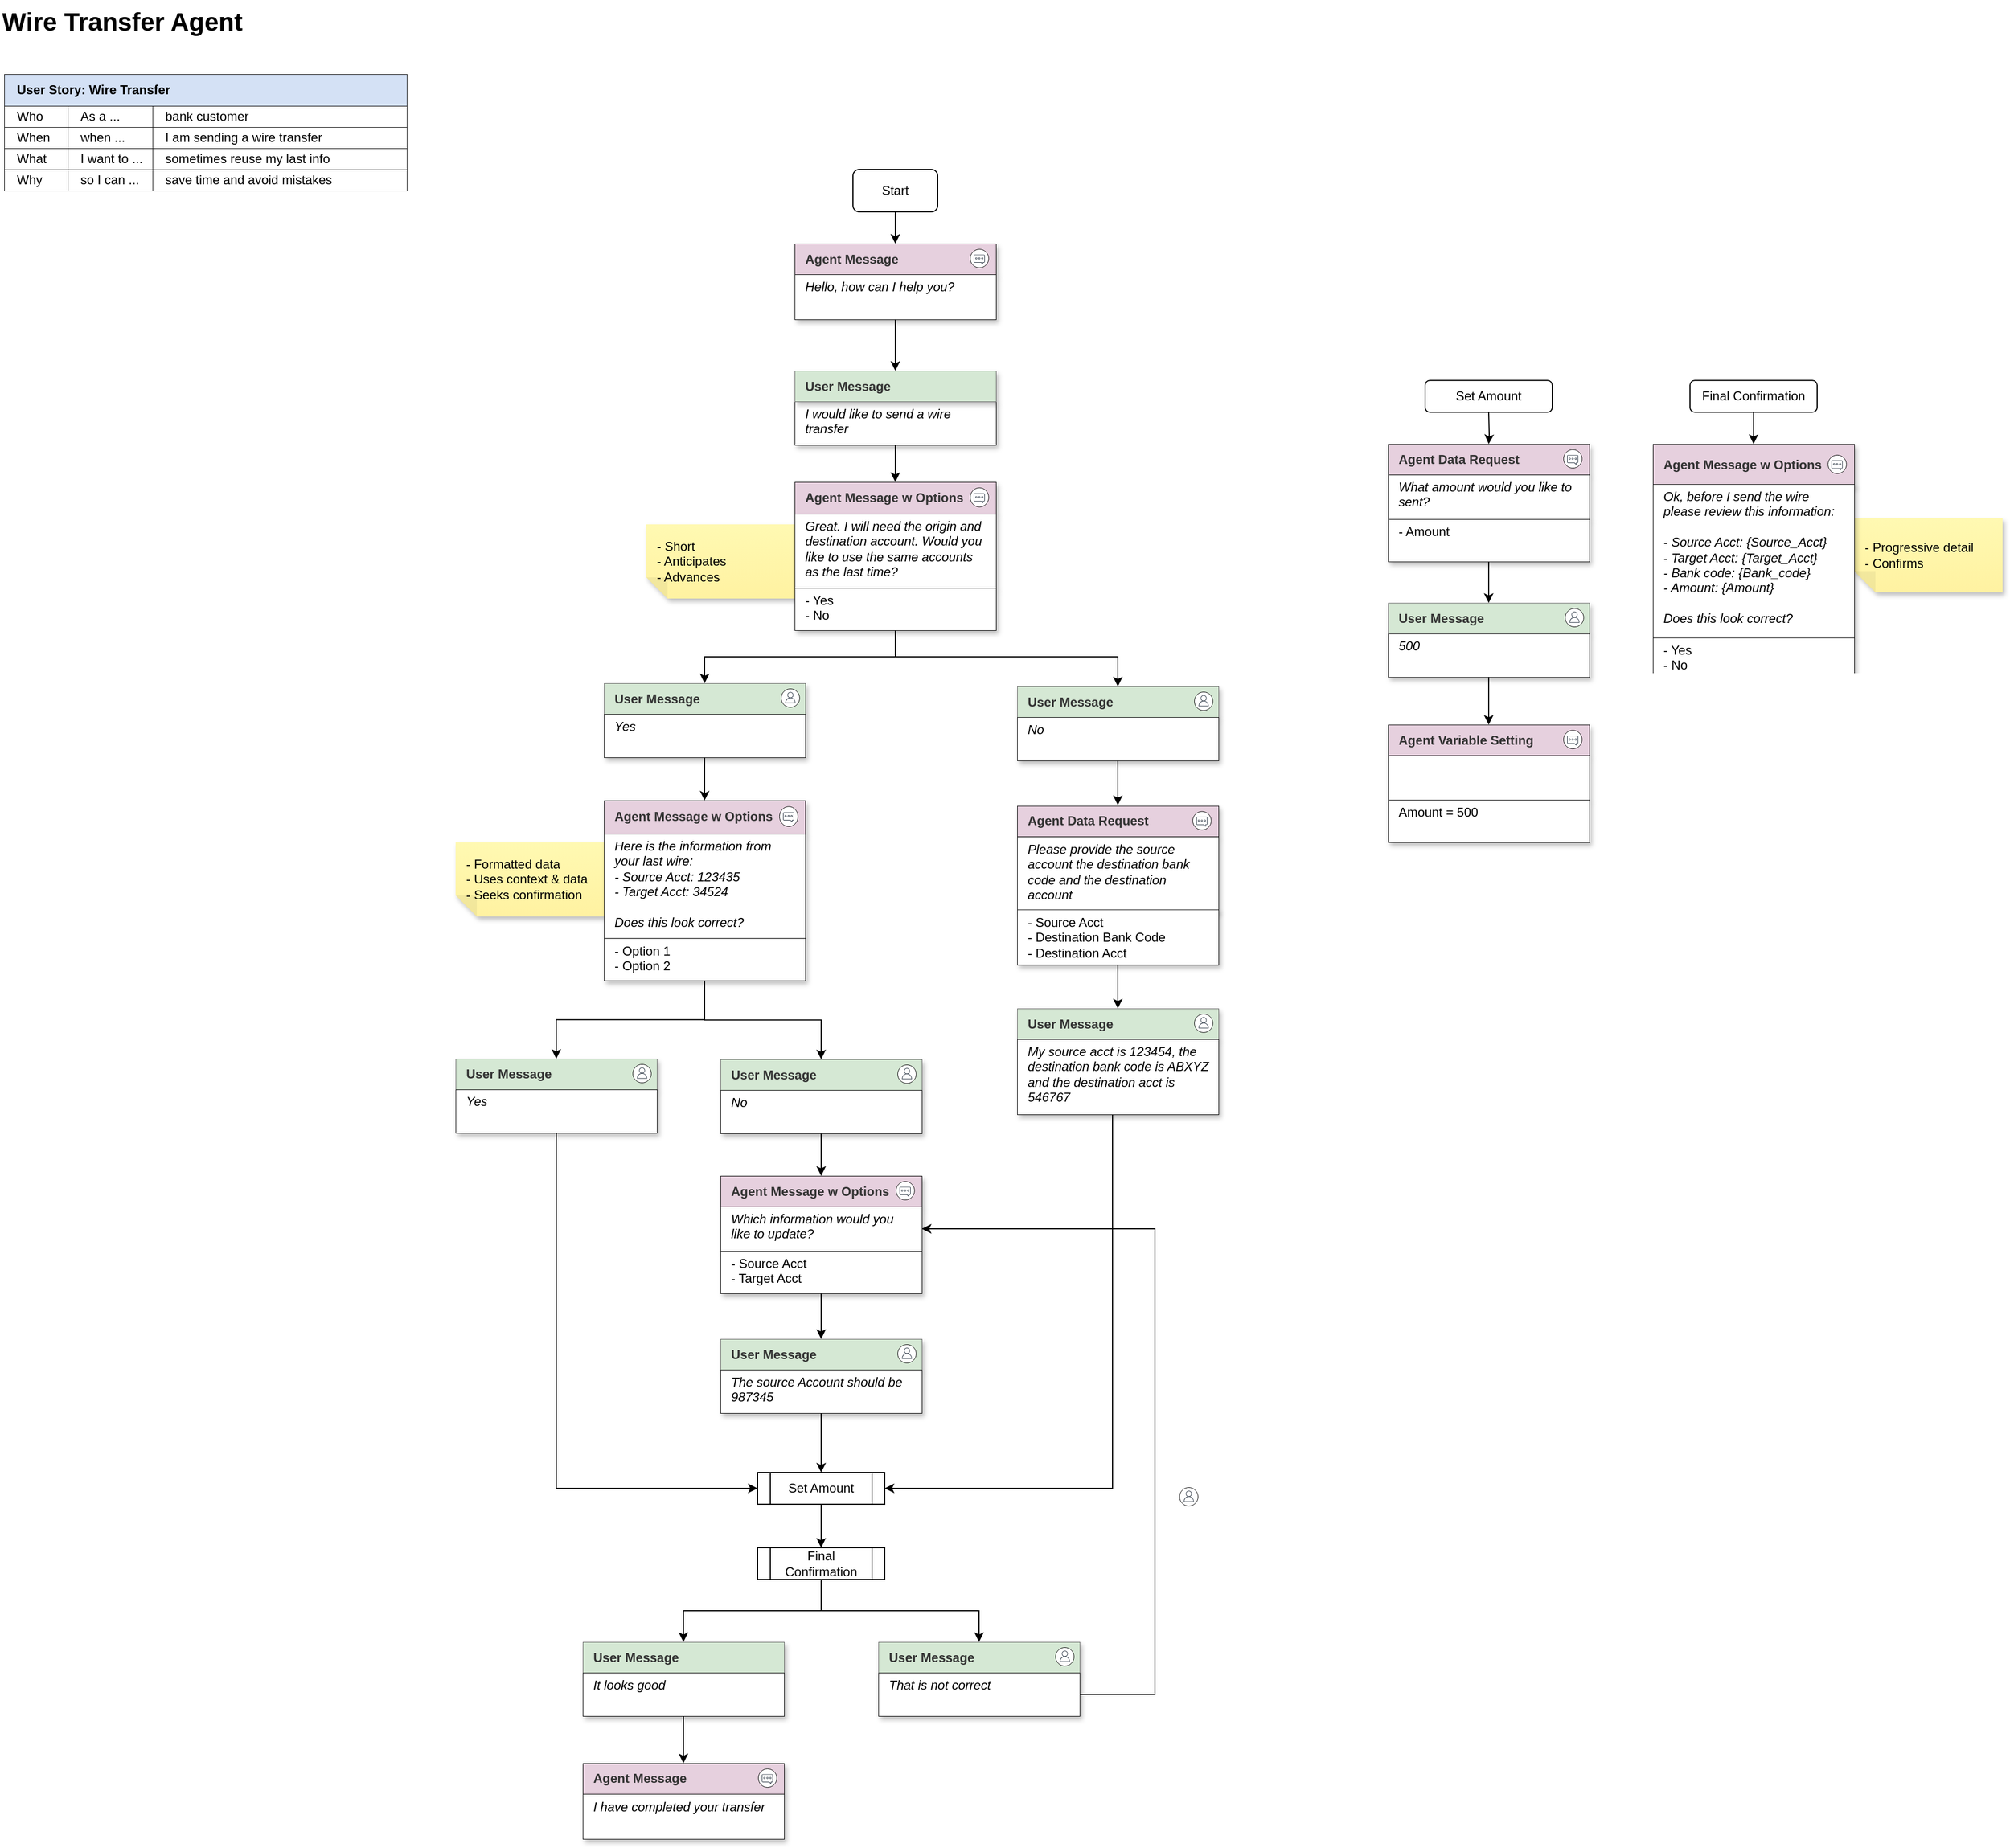 <mxfile version="28.1.0">
  <diagram name="Page-1" id="6l41t_Sms0xuLJgWE2Ru">
    <mxGraphModel dx="4300" dy="1522" grid="1" gridSize="10" guides="1" tooltips="1" connect="1" arrows="1" fold="1" page="1" pageScale="1" pageWidth="1100" pageHeight="850" math="0" shadow="0">
      <root>
        <mxCell id="0" />
        <mxCell id="1" parent="0" />
        <mxCell id="sCxbNNpp0al_44tGgBxE-385" value="&lt;h1 style=&quot;margin-top: 0px;&quot;&gt;Wire Transfer Agent&lt;/h1&gt;" style="text;html=1;whiteSpace=wrap;overflow=hidden;rounded=0;" parent="1" vertex="1">
          <mxGeometry x="-2080" y="120" width="280" height="50" as="geometry" />
        </mxCell>
        <mxCell id="sCxbNNpp0al_44tGgBxE-580" value="&lt;div align=&quot;left&quot;&gt;- Short&lt;/div&gt;&lt;div align=&quot;left&quot;&gt;- Anticipates&lt;/div&gt;&lt;div align=&quot;left&quot;&gt;- Advances&lt;/div&gt;" style="shape=note;whiteSpace=wrap;html=1;backgroundOutline=1;fontColor=#000000;darkOpacity=0.05;fillColor=#FFF9B2;strokeColor=none;fillStyle=solid;direction=west;gradientDirection=north;gradientColor=#FFF2A1;shadow=1;size=20;pointerEvents=1;align=left;spacingLeft=8;" parent="1" vertex="1">
          <mxGeometry x="-1470" y="615" width="140" height="70" as="geometry" />
        </mxCell>
        <mxCell id="sCxbNNpp0al_44tGgBxE-581" value="&lt;div&gt;- Formatted data&lt;/div&gt;&lt;div&gt;- Uses context &amp;amp; data&lt;/div&gt;&lt;div&gt;- Seeks confirmation&lt;/div&gt;" style="shape=note;whiteSpace=wrap;html=1;backgroundOutline=1;fontColor=#000000;darkOpacity=0.05;fillColor=#FFF9B2;strokeColor=none;fillStyle=solid;direction=west;gradientDirection=north;gradientColor=#FFF2A1;shadow=1;size=20;pointerEvents=1;align=left;spacingLeft=8;" parent="1" vertex="1">
          <mxGeometry x="-1650" y="915.11" width="140" height="70" as="geometry" />
        </mxCell>
        <mxCell id="sCxbNNpp0al_44tGgBxE-582" value="&lt;div&gt;- Progressive detail&amp;nbsp;&lt;/div&gt;&lt;div&gt;- Confirms&lt;/div&gt;" style="shape=note;whiteSpace=wrap;html=1;backgroundOutline=1;fontColor=#000000;darkOpacity=0.05;fillColor=#FFF9B2;strokeColor=none;fillStyle=solid;direction=west;gradientDirection=north;gradientColor=#FFF2A1;shadow=1;size=20;pointerEvents=1;align=left;spacingLeft=8;" parent="1" vertex="1">
          <mxGeometry x="-330" y="609.11" width="140" height="70" as="geometry" />
        </mxCell>
        <mxCell id="ery6P6p8-8YexIOCc8sh-113" style="edgeStyle=orthogonalEdgeStyle;rounded=0;orthogonalLoop=1;jettySize=auto;html=1;" edge="1" parent="1" source="ery6P6p8-8YexIOCc8sh-106" target="ery6P6p8-8YexIOCc8sh-109">
          <mxGeometry relative="1" as="geometry" />
        </mxCell>
        <mxCell id="ery6P6p8-8YexIOCc8sh-107" style="edgeStyle=orthogonalEdgeStyle;rounded=0;orthogonalLoop=1;jettySize=auto;html=1;entryX=0.5;entryY=0;entryDx=0;entryDy=0;" edge="1" parent="1" source="ery6P6p8-8YexIOCc8sh-98" target="ery6P6p8-8YexIOCc8sh-102">
          <mxGeometry relative="1" as="geometry" />
        </mxCell>
        <mxCell id="ery6P6p8-8YexIOCc8sh-120" style="edgeStyle=orthogonalEdgeStyle;rounded=0;orthogonalLoop=1;jettySize=auto;html=1;" edge="1" parent="1" source="ery6P6p8-8YexIOCc8sh-110" target="ery6P6p8-8YexIOCc8sh-115">
          <mxGeometry relative="1" as="geometry" />
        </mxCell>
        <mxCell id="ery6P6p8-8YexIOCc8sh-127" style="edgeStyle=orthogonalEdgeStyle;rounded=0;orthogonalLoop=1;jettySize=auto;html=1;entryX=0.5;entryY=0;entryDx=0;entryDy=0;" edge="1" parent="1" source="ery6P6p8-8YexIOCc8sh-119" target="ery6P6p8-8YexIOCc8sh-123">
          <mxGeometry relative="1" as="geometry" />
        </mxCell>
        <mxCell id="ery6P6p8-8YexIOCc8sh-98" value="&lt;font&gt;&lt;i&gt;I would like to send a wire transfer&lt;/i&gt;&lt;/font&gt;" style="rounded=0;html=1;strokeWidth=0.5;strokeColor=default;fillColor=default;align=left;spacing=0;spacingTop=0;shadow=1;whiteSpace=wrap;labelPosition=center;verticalLabelPosition=middle;verticalAlign=top;spacingLeft=10;spacingRight=10;fontFamily=Helvetica;" vertex="1" parent="1">
          <mxGeometry x="-1330" y="499" width="190" height="41" as="geometry" />
        </mxCell>
        <mxCell id="ery6P6p8-8YexIOCc8sh-99" value="" style="ellipse;whiteSpace=wrap;html=1;strokeColor=default;strokeWidth=0.5;" vertex="1" parent="1">
          <mxGeometry x="-1163" y="475" width="17.44" height="17.44" as="geometry" />
        </mxCell>
        <mxCell id="ery6P6p8-8YexIOCc8sh-100" value="" style="sketch=0;outlineConnect=0;fontColor=#232F3E;gradientColor=none;fillColor=#232F3D;strokeColor=none;dashed=0;verticalLabelPosition=bottom;verticalAlign=top;align=center;html=1;fontSize=12;fontStyle=0;aspect=fixed;pointerEvents=1;shape=mxgraph.aws4.user;" vertex="1" parent="1">
          <mxGeometry x="-1159.26" y="478.25" width="10.47" height="10.47" as="geometry" />
        </mxCell>
        <mxCell id="ery6P6p8-8YexIOCc8sh-101" value="" style="group;fontStyle=2" vertex="1" connectable="0" parent="1">
          <mxGeometry x="-1330" y="575" width="190" height="115" as="geometry" />
        </mxCell>
        <mxCell id="ery6P6p8-8YexIOCc8sh-102" value="&lt;div align=&quot;left&quot; style=&quot;margin-left: 0px;&quot;&gt;Agent Message w Options&lt;/div&gt;" style="rounded=0;whiteSpace=wrap;html=1;fillColor=#E6D0DE;fontColor=#333333;strokeColor=default;align=left;spacing=10;fontStyle=1;shadow=1;fillStyle=solid;strokeWidth=0.5;" vertex="1" parent="ery6P6p8-8YexIOCc8sh-101">
          <mxGeometry width="190" height="30.045" as="geometry" />
        </mxCell>
        <mxCell id="ery6P6p8-8YexIOCc8sh-103" value="Great. I will need the origin and destination account. Would you like to use the same accounts as the last time?&amp;nbsp;" style="rounded=0;html=1;strokeWidth=0.5;strokeColor=default;fillColor=default;align=left;spacing=0;spacingTop=0;shadow=1;whiteSpace=wrap;labelPosition=center;verticalLabelPosition=middle;verticalAlign=top;spacingLeft=10;spacingRight=10;fontStyle=2" vertex="1" parent="ery6P6p8-8YexIOCc8sh-101">
          <mxGeometry y="30.05" width="190" height="69.95" as="geometry" />
        </mxCell>
        <mxCell id="ery6P6p8-8YexIOCc8sh-104" value="" style="ellipse;whiteSpace=wrap;html=1;strokeColor=default;strokeWidth=0.5;" vertex="1" parent="ery6P6p8-8YexIOCc8sh-101">
          <mxGeometry x="165.44" y="5.242" width="17.44" height="18.068" as="geometry" />
        </mxCell>
        <mxCell id="ery6P6p8-8YexIOCc8sh-105" value="" style="sketch=0;outlineConnect=0;fontColor=#232F3E;gradientColor=none;fillColor=#232F3D;strokeColor=none;dashed=0;verticalLabelPosition=bottom;verticalAlign=top;align=center;html=1;fontSize=12;fontStyle=0;aspect=fixed;pointerEvents=1;shape=mxgraph.aws4.chat;container=0;" vertex="1" parent="ery6P6p8-8YexIOCc8sh-101">
          <mxGeometry x="169" y="10.702" width="10.55" height="9.2" as="geometry" />
        </mxCell>
        <mxCell id="ery6P6p8-8YexIOCc8sh-227" style="edgeStyle=orthogonalEdgeStyle;rounded=0;orthogonalLoop=1;jettySize=auto;html=1;" edge="1" parent="1" source="ery6P6p8-8YexIOCc8sh-106" target="ery6P6p8-8YexIOCc8sh-223">
          <mxGeometry relative="1" as="geometry">
            <Array as="points">
              <mxPoint x="-1235" y="740" />
              <mxPoint x="-1025" y="740" />
            </Array>
          </mxGeometry>
        </mxCell>
        <mxCell id="ery6P6p8-8YexIOCc8sh-106" value="- Yes&lt;br&gt;- No" style="rounded=0;html=1;strokeWidth=0.5;strokeColor=default;fillColor=default;align=left;spacing=0;spacingTop=0;shadow=1;whiteSpace=wrap;labelPosition=center;verticalLabelPosition=middle;verticalAlign=top;spacingLeft=10;spacingRight=10;" vertex="1" parent="1">
          <mxGeometry x="-1330" y="675" width="190" height="40" as="geometry" />
        </mxCell>
        <mxCell id="ery6P6p8-8YexIOCc8sh-108" value="" style="group;fontStyle=2" vertex="1" connectable="0" parent="1">
          <mxGeometry x="-1510" y="765" width="190" height="70" as="geometry" />
        </mxCell>
        <mxCell id="ery6P6p8-8YexIOCc8sh-109" value="&lt;div align=&quot;left&quot; style=&quot;margin-left: 0px;&quot;&gt;User Message&lt;/div&gt;" style="rounded=0;whiteSpace=wrap;html=1;fillColor=light-dark(#D5E8D4,#1A1A1A);fontColor=#333333;strokeColor=#666666;align=left;spacing=10;fontStyle=1;shadow=1;fillStyle=solid;gradientColor=none;strokeWidth=0.5;" vertex="1" parent="ery6P6p8-8YexIOCc8sh-108">
          <mxGeometry width="190" height="29" as="geometry" />
        </mxCell>
        <mxCell id="ery6P6p8-8YexIOCc8sh-110" value="Yes" style="rounded=0;html=1;strokeWidth=0.5;strokeColor=default;fillColor=default;align=left;spacing=0;spacingTop=0;shadow=1;whiteSpace=wrap;labelPosition=center;verticalLabelPosition=middle;verticalAlign=top;spacingLeft=10;spacingRight=10;fontStyle=2" vertex="1" parent="ery6P6p8-8YexIOCc8sh-108">
          <mxGeometry y="29" width="190" height="41" as="geometry" />
        </mxCell>
        <mxCell id="ery6P6p8-8YexIOCc8sh-111" value="" style="ellipse;whiteSpace=wrap;html=1;strokeColor=default;strokeWidth=0.5;" vertex="1" parent="ery6P6p8-8YexIOCc8sh-108">
          <mxGeometry x="167" y="5" width="17.44" height="17.44" as="geometry" />
        </mxCell>
        <mxCell id="ery6P6p8-8YexIOCc8sh-112" value="" style="sketch=0;outlineConnect=0;fontColor=#232F3E;gradientColor=none;fillColor=#232F3D;strokeColor=none;dashed=0;verticalLabelPosition=bottom;verticalAlign=top;align=center;html=1;fontSize=12;fontStyle=0;aspect=fixed;pointerEvents=1;shape=mxgraph.aws4.user;" vertex="1" parent="ery6P6p8-8YexIOCc8sh-108">
          <mxGeometry x="170.74" y="8.25" width="10.47" height="10.47" as="geometry" />
        </mxCell>
        <mxCell id="ery6P6p8-8YexIOCc8sh-122" value="" style="group;fontStyle=2" vertex="1" connectable="0" parent="1">
          <mxGeometry x="-1650" y="1119.47" width="190" height="70" as="geometry" />
        </mxCell>
        <mxCell id="ery6P6p8-8YexIOCc8sh-123" value="&lt;div align=&quot;left&quot; style=&quot;margin-left: 0px;&quot;&gt;User Message&lt;/div&gt;" style="rounded=0;whiteSpace=wrap;html=1;fillColor=light-dark(#D5E8D4,#1A1A1A);fontColor=#333333;strokeColor=#666666;align=left;spacing=10;fontStyle=1;shadow=1;fillStyle=solid;gradientColor=none;strokeWidth=0.5;" vertex="1" parent="ery6P6p8-8YexIOCc8sh-122">
          <mxGeometry width="190" height="29" as="geometry" />
        </mxCell>
        <mxCell id="ery6P6p8-8YexIOCc8sh-124" value="Yes" style="rounded=0;html=1;strokeWidth=0.5;strokeColor=default;fillColor=default;align=left;spacing=0;spacingTop=0;shadow=1;whiteSpace=wrap;labelPosition=center;verticalLabelPosition=middle;verticalAlign=top;spacingLeft=10;spacingRight=10;fontStyle=2" vertex="1" parent="ery6P6p8-8YexIOCc8sh-122">
          <mxGeometry y="29" width="190" height="41" as="geometry" />
        </mxCell>
        <mxCell id="ery6P6p8-8YexIOCc8sh-125" value="" style="ellipse;whiteSpace=wrap;html=1;strokeColor=default;strokeWidth=0.5;" vertex="1" parent="ery6P6p8-8YexIOCc8sh-122">
          <mxGeometry x="167" y="5" width="17.44" height="17.44" as="geometry" />
        </mxCell>
        <mxCell id="ery6P6p8-8YexIOCc8sh-126" value="" style="sketch=0;outlineConnect=0;fontColor=#232F3E;gradientColor=none;fillColor=#232F3D;strokeColor=none;dashed=0;verticalLabelPosition=bottom;verticalAlign=top;align=center;html=1;fontSize=12;fontStyle=0;aspect=fixed;pointerEvents=1;shape=mxgraph.aws4.user;" vertex="1" parent="ery6P6p8-8YexIOCc8sh-122">
          <mxGeometry x="170.74" y="8.25" width="10.47" height="10.47" as="geometry" />
        </mxCell>
        <mxCell id="ery6P6p8-8YexIOCc8sh-128" value="" style="group" vertex="1" connectable="0" parent="1">
          <mxGeometry x="-1510" y="875.67" width="190" height="170" as="geometry" />
        </mxCell>
        <mxCell id="ery6P6p8-8YexIOCc8sh-121" value="" style="group;fontFamily=Garamond;" vertex="1" connectable="0" parent="ery6P6p8-8YexIOCc8sh-128">
          <mxGeometry width="190" height="156.47" as="geometry" />
        </mxCell>
        <mxCell id="ery6P6p8-8YexIOCc8sh-114" value="" style="group;fontStyle=2;fontFamily=Georgia;" vertex="1" connectable="0" parent="ery6P6p8-8YexIOCc8sh-121">
          <mxGeometry width="190" height="130" as="geometry" />
        </mxCell>
        <mxCell id="ery6P6p8-8YexIOCc8sh-115" value="&lt;div align=&quot;left&quot; style=&quot;margin-left: 0px;&quot;&gt;Agent Message w Options&lt;/div&gt;" style="rounded=0;whiteSpace=wrap;html=1;fillColor=#E6D0DE;fontColor=#333333;strokeColor=default;align=left;spacing=10;fontStyle=1;shadow=1;fillStyle=solid;strokeWidth=0.5;" vertex="1" parent="ery6P6p8-8YexIOCc8sh-114">
          <mxGeometry width="190" height="31.417" as="geometry" />
        </mxCell>
        <mxCell id="ery6P6p8-8YexIOCc8sh-116" value="Here is the information from your last wire:&lt;br&gt;- Source Acct: 123435&lt;br&gt;&lt;div&gt;- Target Acct: 34524&lt;/div&gt;&lt;div&gt;&lt;br&gt;&lt;/div&gt;Does this look correct?" style="rounded=0;html=1;strokeWidth=0.5;strokeColor=default;fillColor=default;align=left;spacing=0;spacingTop=0;shadow=1;whiteSpace=wrap;labelPosition=center;verticalLabelPosition=middle;verticalAlign=top;spacingLeft=10;spacingRight=10;fontStyle=2;fontFamily=Helvetica;" vertex="1" parent="ery6P6p8-8YexIOCc8sh-114">
          <mxGeometry y="31.417" width="190" height="98.583" as="geometry" />
        </mxCell>
        <mxCell id="ery6P6p8-8YexIOCc8sh-117" value="" style="ellipse;whiteSpace=wrap;html=1;strokeColor=default;strokeWidth=0.5;" vertex="1" parent="ery6P6p8-8YexIOCc8sh-114">
          <mxGeometry x="165.44" y="5.482" width="17.44" height="18.893" as="geometry" />
        </mxCell>
        <mxCell id="ery6P6p8-8YexIOCc8sh-118" value="" style="sketch=0;outlineConnect=0;fontColor=#232F3E;gradientColor=none;fillColor=#232F3D;strokeColor=none;dashed=0;verticalLabelPosition=bottom;verticalAlign=top;align=center;html=1;fontSize=12;fontStyle=0;aspect=fixed;pointerEvents=1;shape=mxgraph.aws4.chat;container=0;" vertex="1" parent="ery6P6p8-8YexIOCc8sh-114">
          <mxGeometry x="169" y="11.191" width="10.55" height="9.2" as="geometry" />
        </mxCell>
        <mxCell id="ery6P6p8-8YexIOCc8sh-119" value="&lt;div&gt;- Option 1&lt;/div&gt;&lt;div&gt;- Option 2&lt;/div&gt;" style="rounded=0;html=1;strokeWidth=0.5;strokeColor=default;fillColor=default;align=left;spacing=0;spacingTop=0;shadow=1;whiteSpace=wrap;labelPosition=center;verticalLabelPosition=middle;verticalAlign=top;spacingLeft=10;spacingRight=10;" vertex="1" parent="ery6P6p8-8YexIOCc8sh-128">
          <mxGeometry y="130" width="190" height="40" as="geometry" />
        </mxCell>
        <mxCell id="ery6P6p8-8YexIOCc8sh-97" value="&lt;div align=&quot;left&quot; style=&quot;margin-left: 0px;&quot;&gt;User Message&lt;/div&gt;" style="rounded=0;whiteSpace=wrap;html=1;fillColor=light-dark(#D5E8D4,#1A1A1A);fontColor=#333333;strokeColor=#666666;align=left;spacing=10;fontStyle=1;shadow=1;fillStyle=solid;gradientColor=none;strokeWidth=0.5;" vertex="1" parent="1">
          <mxGeometry x="-1330" y="470" width="190" height="29" as="geometry" />
        </mxCell>
        <mxCell id="ery6P6p8-8YexIOCc8sh-209" style="edgeStyle=orthogonalEdgeStyle;rounded=0;orthogonalLoop=1;jettySize=auto;html=1;" edge="1" parent="1" source="ery6P6p8-8YexIOCc8sh-124" target="ery6P6p8-8YexIOCc8sh-371">
          <mxGeometry relative="1" as="geometry">
            <mxPoint x="-1555" y="1250" as="targetPoint" />
            <Array as="points">
              <mxPoint x="-1555" y="1525" />
            </Array>
          </mxGeometry>
        </mxCell>
        <mxCell id="ery6P6p8-8YexIOCc8sh-212" value="" style="group" vertex="1" connectable="0" parent="1">
          <mxGeometry x="-1530" y="1670" width="190" height="70" as="geometry" />
        </mxCell>
        <mxCell id="ery6P6p8-8YexIOCc8sh-213" value="&lt;div align=&quot;left&quot; style=&quot;margin-left: 0px;&quot;&gt;User Message&lt;/div&gt;" style="rounded=0;whiteSpace=wrap;html=1;fillColor=light-dark(#D5E8D4,#1A1A1A);fontColor=#333333;strokeColor=#666666;align=left;spacing=10;fontStyle=1;shadow=1;fillStyle=solid;gradientColor=none;strokeWidth=0.5;" vertex="1" parent="ery6P6p8-8YexIOCc8sh-212">
          <mxGeometry width="190" height="29" as="geometry" />
        </mxCell>
        <mxCell id="ery6P6p8-8YexIOCc8sh-214" value="It looks good" style="rounded=0;html=1;strokeWidth=0.5;strokeColor=default;fillColor=default;align=left;spacing=0;spacingTop=0;shadow=1;whiteSpace=wrap;labelPosition=center;verticalLabelPosition=middle;verticalAlign=top;spacingLeft=10;spacingRight=10;fontStyle=2" vertex="1" parent="ery6P6p8-8YexIOCc8sh-212">
          <mxGeometry y="29" width="190" height="41" as="geometry" />
        </mxCell>
        <mxCell id="ery6P6p8-8YexIOCc8sh-215" value="" style="ellipse;whiteSpace=wrap;html=1;strokeColor=default;strokeWidth=0.5;" vertex="1" parent="ery6P6p8-8YexIOCc8sh-212">
          <mxGeometry x="563" y="-146" width="17.44" height="17.44" as="geometry" />
        </mxCell>
        <mxCell id="ery6P6p8-8YexIOCc8sh-216" value="" style="sketch=0;outlineConnect=0;fontColor=#232F3E;gradientColor=none;fillColor=#232F3D;strokeColor=none;dashed=0;verticalLabelPosition=bottom;verticalAlign=top;align=center;html=1;fontSize=12;fontStyle=0;aspect=fixed;pointerEvents=1;shape=mxgraph.aws4.user;" vertex="1" parent="ery6P6p8-8YexIOCc8sh-212">
          <mxGeometry x="566.74" y="-142.75" width="10.47" height="10.47" as="geometry" />
        </mxCell>
        <mxCell id="ery6P6p8-8YexIOCc8sh-217" value="" style="group" vertex="1" connectable="0" parent="1">
          <mxGeometry x="-1530" y="1784.5" width="190" height="71.53" as="geometry" />
        </mxCell>
        <mxCell id="ery6P6p8-8YexIOCc8sh-218" value="&lt;div align=&quot;left&quot; style=&quot;margin-left: 0px;&quot;&gt;Agent Message&lt;/div&gt;" style="rounded=0;whiteSpace=wrap;html=1;fillColor=#E6D0DE;fontColor=#333333;strokeColor=default;align=left;spacing=10;fontStyle=1;shadow=1;fillStyle=solid;strokeWidth=0.5;" vertex="1" parent="ery6P6p8-8YexIOCc8sh-217">
          <mxGeometry width="190" height="29" as="geometry" />
        </mxCell>
        <mxCell id="ery6P6p8-8YexIOCc8sh-219" value="I have completed your transfer" style="rounded=0;html=1;strokeWidth=0.5;strokeColor=default;fillColor=default;align=left;spacing=0;spacingTop=0;shadow=1;whiteSpace=wrap;labelPosition=center;verticalLabelPosition=middle;verticalAlign=top;spacingLeft=10;spacingRight=10;fontStyle=2" vertex="1" parent="ery6P6p8-8YexIOCc8sh-217">
          <mxGeometry y="29" width="190" height="42.53" as="geometry" />
        </mxCell>
        <mxCell id="ery6P6p8-8YexIOCc8sh-220" value="" style="ellipse;whiteSpace=wrap;html=1;strokeColor=default;strokeWidth=0.5;" vertex="1" parent="ery6P6p8-8YexIOCc8sh-217">
          <mxGeometry x="165.44" y="5.06" width="17.44" height="17.44" as="geometry" />
        </mxCell>
        <mxCell id="ery6P6p8-8YexIOCc8sh-221" value="" style="sketch=0;outlineConnect=0;fontColor=#232F3E;gradientColor=none;fillColor=#232F3D;strokeColor=none;dashed=0;verticalLabelPosition=bottom;verticalAlign=top;align=center;html=1;fontSize=12;fontStyle=0;aspect=fixed;pointerEvents=1;shape=mxgraph.aws4.chat;container=0;" vertex="1" parent="ery6P6p8-8YexIOCc8sh-217">
          <mxGeometry x="169" y="10.33" width="10.55" height="9.2" as="geometry" />
        </mxCell>
        <mxCell id="ery6P6p8-8YexIOCc8sh-222" value="" style="group" vertex="1" connectable="0" parent="1">
          <mxGeometry x="-1120" y="768" width="190" height="70" as="geometry" />
        </mxCell>
        <mxCell id="ery6P6p8-8YexIOCc8sh-223" value="&lt;div align=&quot;left&quot; style=&quot;margin-left: 0px;&quot;&gt;User Message&lt;/div&gt;" style="rounded=0;whiteSpace=wrap;html=1;fillColor=light-dark(#D5E8D4,#1A1A1A);fontColor=#333333;strokeColor=#666666;align=left;spacing=10;fontStyle=1;shadow=1;fillStyle=solid;gradientColor=none;strokeWidth=0.5;" vertex="1" parent="ery6P6p8-8YexIOCc8sh-222">
          <mxGeometry width="190" height="29" as="geometry" />
        </mxCell>
        <mxCell id="ery6P6p8-8YexIOCc8sh-236" style="edgeStyle=orthogonalEdgeStyle;rounded=0;orthogonalLoop=1;jettySize=auto;html=1;" edge="1" parent="ery6P6p8-8YexIOCc8sh-222" source="ery6P6p8-8YexIOCc8sh-224">
          <mxGeometry relative="1" as="geometry">
            <mxPoint x="95" y="112" as="targetPoint" />
          </mxGeometry>
        </mxCell>
        <mxCell id="ery6P6p8-8YexIOCc8sh-224" value="No" style="rounded=0;html=1;strokeWidth=0.5;strokeColor=default;fillColor=default;align=left;spacing=0;spacingTop=0;shadow=1;whiteSpace=wrap;labelPosition=center;verticalLabelPosition=middle;verticalAlign=top;spacingLeft=10;spacingRight=10;fontStyle=2" vertex="1" parent="ery6P6p8-8YexIOCc8sh-222">
          <mxGeometry y="29" width="190" height="41" as="geometry" />
        </mxCell>
        <mxCell id="ery6P6p8-8YexIOCc8sh-225" value="" style="ellipse;whiteSpace=wrap;html=1;strokeColor=default;strokeWidth=0.5;" vertex="1" parent="ery6P6p8-8YexIOCc8sh-222">
          <mxGeometry x="167" y="5" width="17.44" height="17.44" as="geometry" />
        </mxCell>
        <mxCell id="ery6P6p8-8YexIOCc8sh-226" value="" style="sketch=0;outlineConnect=0;fontColor=#232F3E;gradientColor=none;fillColor=#232F3D;strokeColor=none;dashed=0;verticalLabelPosition=bottom;verticalAlign=top;align=center;html=1;fontSize=12;fontStyle=0;aspect=fixed;pointerEvents=1;shape=mxgraph.aws4.user;" vertex="1" parent="ery6P6p8-8YexIOCc8sh-222">
          <mxGeometry x="170.74" y="8.25" width="10.47" height="10.47" as="geometry" />
        </mxCell>
        <mxCell id="ery6P6p8-8YexIOCc8sh-234" value="" style="group" vertex="1" connectable="0" parent="1">
          <mxGeometry x="-1120" y="880.74" width="190" height="150" as="geometry" />
        </mxCell>
        <mxCell id="ery6P6p8-8YexIOCc8sh-228" value="" style="group" vertex="1" connectable="0" parent="ery6P6p8-8YexIOCc8sh-234">
          <mxGeometry width="190" height="111" as="geometry" />
        </mxCell>
        <mxCell id="ery6P6p8-8YexIOCc8sh-229" value="&lt;div align=&quot;left&quot; style=&quot;margin-left: 0px;&quot;&gt;Agent Data Request&lt;/div&gt;" style="rounded=0;whiteSpace=wrap;html=1;fillColor=#E6D0DE;fontColor=#333333;strokeColor=default;align=left;spacing=10;fontStyle=1;shadow=1;fillStyle=solid;strokeWidth=0.5;" vertex="1" parent="ery6P6p8-8YexIOCc8sh-228">
          <mxGeometry width="190" height="29" as="geometry" />
        </mxCell>
        <mxCell id="ery6P6p8-8YexIOCc8sh-230" value="Please provide the source account the destination bank code and the destination account" style="rounded=0;html=1;strokeWidth=0.5;strokeColor=default;fillColor=default;align=left;spacing=0;spacingTop=0;shadow=1;whiteSpace=wrap;labelPosition=center;verticalLabelPosition=middle;verticalAlign=top;spacingLeft=10;spacingRight=10;fontStyle=2" vertex="1" parent="ery6P6p8-8YexIOCc8sh-228">
          <mxGeometry y="29" width="190" height="71" as="geometry" />
        </mxCell>
        <mxCell id="ery6P6p8-8YexIOCc8sh-231" value="" style="ellipse;whiteSpace=wrap;html=1;strokeColor=default;strokeWidth=0.5;" vertex="1" parent="ery6P6p8-8YexIOCc8sh-228">
          <mxGeometry x="165.44" y="5.06" width="17.44" height="17.44" as="geometry" />
        </mxCell>
        <mxCell id="ery6P6p8-8YexIOCc8sh-232" value="" style="sketch=0;outlineConnect=0;fontColor=#232F3E;gradientColor=none;fillColor=#232F3D;strokeColor=none;dashed=0;verticalLabelPosition=bottom;verticalAlign=top;align=center;html=1;fontSize=12;fontStyle=0;aspect=fixed;pointerEvents=1;shape=mxgraph.aws4.chat;container=0;" vertex="1" parent="ery6P6p8-8YexIOCc8sh-228">
          <mxGeometry x="169" y="10.33" width="10.55" height="9.2" as="geometry" />
        </mxCell>
        <mxCell id="ery6P6p8-8YexIOCc8sh-233" value="- Source Acct&lt;br&gt;- Destination Bank Code&lt;br&gt;- Destination Acct" style="rounded=0;html=1;strokeWidth=0.5;strokeColor=default;fillColor=default;align=left;spacing=0;spacingTop=0;shadow=1;whiteSpace=wrap;labelPosition=center;verticalLabelPosition=middle;verticalAlign=top;spacingLeft=10;spacingRight=10;" vertex="1" parent="ery6P6p8-8YexIOCc8sh-234">
          <mxGeometry y="97.89" width="190" height="52.11" as="geometry" />
        </mxCell>
        <mxCell id="ery6P6p8-8YexIOCc8sh-237" value="" style="group" vertex="1" connectable="0" parent="1">
          <mxGeometry x="-1120" y="1072" width="190" height="100" as="geometry" />
        </mxCell>
        <mxCell id="ery6P6p8-8YexIOCc8sh-238" value="&lt;div align=&quot;left&quot; style=&quot;margin-left: 0px;&quot;&gt;User Message&lt;/div&gt;" style="rounded=0;whiteSpace=wrap;html=1;fillColor=light-dark(#D5E8D4,#1A1A1A);fontColor=#333333;strokeColor=#666666;align=left;spacing=10;fontStyle=1;shadow=1;fillStyle=solid;gradientColor=none;strokeWidth=0.5;" vertex="1" parent="ery6P6p8-8YexIOCc8sh-237">
          <mxGeometry width="190" height="29" as="geometry" />
        </mxCell>
        <mxCell id="ery6P6p8-8YexIOCc8sh-239" value="My source acct is 123454, the&amp;nbsp;&lt;br&gt;destination bank code is ABXYZ&lt;br&gt;and the destination acct is 546767" style="rounded=0;html=1;strokeWidth=0.5;strokeColor=default;fillColor=default;align=left;spacing=0;spacingTop=0;shadow=1;whiteSpace=wrap;labelPosition=center;verticalLabelPosition=middle;verticalAlign=top;spacingLeft=10;spacingRight=10;fontStyle=2" vertex="1" parent="ery6P6p8-8YexIOCc8sh-237">
          <mxGeometry y="29" width="190" height="71" as="geometry" />
        </mxCell>
        <mxCell id="ery6P6p8-8YexIOCc8sh-240" value="" style="ellipse;whiteSpace=wrap;html=1;strokeColor=default;strokeWidth=0.5;" vertex="1" parent="ery6P6p8-8YexIOCc8sh-237">
          <mxGeometry x="167" y="5" width="17.44" height="17.44" as="geometry" />
        </mxCell>
        <mxCell id="ery6P6p8-8YexIOCc8sh-241" value="" style="sketch=0;outlineConnect=0;fontColor=#232F3E;gradientColor=none;fillColor=#232F3D;strokeColor=none;dashed=0;verticalLabelPosition=bottom;verticalAlign=top;align=center;html=1;fontSize=12;fontStyle=0;aspect=fixed;pointerEvents=1;shape=mxgraph.aws4.user;" vertex="1" parent="ery6P6p8-8YexIOCc8sh-237">
          <mxGeometry x="170.74" y="8.25" width="10.47" height="10.47" as="geometry" />
        </mxCell>
        <mxCell id="ery6P6p8-8YexIOCc8sh-242" style="edgeStyle=orthogonalEdgeStyle;rounded=0;orthogonalLoop=1;jettySize=auto;html=1;" edge="1" parent="1" source="ery6P6p8-8YexIOCc8sh-233" target="ery6P6p8-8YexIOCc8sh-238">
          <mxGeometry relative="1" as="geometry" />
        </mxCell>
        <mxCell id="ery6P6p8-8YexIOCc8sh-243" value="" style="group" vertex="1" connectable="0" parent="1">
          <mxGeometry x="-2076" y="190" width="380" height="110" as="geometry" />
        </mxCell>
        <mxCell id="sCxbNNpp0al_44tGgBxE-613" value="&lt;div align=&quot;left&quot;&gt;User Story: Wire Transfer&lt;/div&gt;" style="rounded=0;whiteSpace=wrap;html=1;strokeWidth=0.5;align=left;spacingLeft=10;fillStyle=solid;gradientColor=none;fillColor=light-dark(#D4E1F5,#EDEDED);fontStyle=1" parent="ery6P6p8-8YexIOCc8sh-243" vertex="1">
          <mxGeometry width="380" height="30" as="geometry" />
        </mxCell>
        <mxCell id="sCxbNNpp0al_44tGgBxE-583" value="" style="shape=table;startSize=0;container=1;collapsible=0;childLayout=tableLayout;strokeWidth=0.5;" parent="ery6P6p8-8YexIOCc8sh-243" vertex="1">
          <mxGeometry y="30" width="380" height="80" as="geometry" />
        </mxCell>
        <mxCell id="sCxbNNpp0al_44tGgBxE-584" value="" style="shape=tableRow;horizontal=0;startSize=0;swimlaneHead=0;swimlaneBody=0;strokeColor=inherit;top=0;left=0;bottom=0;right=0;collapsible=0;dropTarget=0;fillColor=none;points=[[0,0.5],[1,0.5]];portConstraint=eastwest;strokeWidth=0.5;" parent="sCxbNNpp0al_44tGgBxE-583" vertex="1">
          <mxGeometry width="380" height="20" as="geometry" />
        </mxCell>
        <mxCell id="sCxbNNpp0al_44tGgBxE-585" value="Who" style="shape=partialRectangle;html=1;whiteSpace=wrap;connectable=0;strokeColor=inherit;overflow=hidden;fillColor=none;top=0;left=0;bottom=0;right=0;pointerEvents=1;align=left;spacingLeft=10;strokeWidth=0.5;" parent="sCxbNNpp0al_44tGgBxE-584" vertex="1">
          <mxGeometry width="60" height="20" as="geometry">
            <mxRectangle width="60" height="20" as="alternateBounds" />
          </mxGeometry>
        </mxCell>
        <mxCell id="sCxbNNpp0al_44tGgBxE-586" value="As a ..." style="shape=partialRectangle;html=1;whiteSpace=wrap;connectable=0;strokeColor=inherit;overflow=hidden;fillColor=none;top=0;left=0;bottom=0;right=0;pointerEvents=1;align=left;spacingLeft=10;strokeWidth=0.5;" parent="sCxbNNpp0al_44tGgBxE-584" vertex="1">
          <mxGeometry x="60" width="80" height="20" as="geometry">
            <mxRectangle width="80" height="20" as="alternateBounds" />
          </mxGeometry>
        </mxCell>
        <mxCell id="sCxbNNpp0al_44tGgBxE-587" value="bank customer" style="shape=partialRectangle;html=1;whiteSpace=wrap;connectable=0;strokeColor=inherit;overflow=hidden;fillColor=none;top=0;left=0;bottom=0;right=0;pointerEvents=1;align=left;spacingLeft=10;strokeWidth=0.5;" parent="sCxbNNpp0al_44tGgBxE-584" vertex="1">
          <mxGeometry x="140" width="240" height="20" as="geometry">
            <mxRectangle width="240" height="20" as="alternateBounds" />
          </mxGeometry>
        </mxCell>
        <mxCell id="sCxbNNpp0al_44tGgBxE-588" value="" style="shape=tableRow;horizontal=0;startSize=0;swimlaneHead=0;swimlaneBody=0;strokeColor=inherit;top=0;left=0;bottom=0;right=0;collapsible=0;dropTarget=0;fillColor=none;points=[[0,0.5],[1,0.5]];portConstraint=eastwest;strokeWidth=0.5;" parent="sCxbNNpp0al_44tGgBxE-583" vertex="1">
          <mxGeometry y="20" width="380" height="20" as="geometry" />
        </mxCell>
        <mxCell id="sCxbNNpp0al_44tGgBxE-589" value="When" style="shape=partialRectangle;html=1;whiteSpace=wrap;connectable=0;strokeColor=inherit;overflow=hidden;fillColor=none;top=0;left=0;bottom=0;right=0;pointerEvents=1;align=left;spacingLeft=10;strokeWidth=0.5;" parent="sCxbNNpp0al_44tGgBxE-588" vertex="1">
          <mxGeometry width="60" height="20" as="geometry">
            <mxRectangle width="60" height="20" as="alternateBounds" />
          </mxGeometry>
        </mxCell>
        <mxCell id="sCxbNNpp0al_44tGgBxE-590" value="when ..." style="shape=partialRectangle;html=1;whiteSpace=wrap;connectable=0;strokeColor=inherit;overflow=hidden;fillColor=none;top=0;left=0;bottom=0;right=0;pointerEvents=1;align=left;spacingLeft=10;strokeWidth=0.5;" parent="sCxbNNpp0al_44tGgBxE-588" vertex="1">
          <mxGeometry x="60" width="80" height="20" as="geometry">
            <mxRectangle width="80" height="20" as="alternateBounds" />
          </mxGeometry>
        </mxCell>
        <mxCell id="sCxbNNpp0al_44tGgBxE-591" value="I am sending a wire transfer" style="shape=partialRectangle;html=1;whiteSpace=wrap;connectable=0;strokeColor=inherit;overflow=hidden;fillColor=none;top=0;left=0;bottom=0;right=0;pointerEvents=1;align=left;spacingLeft=10;strokeWidth=0.5;" parent="sCxbNNpp0al_44tGgBxE-588" vertex="1">
          <mxGeometry x="140" width="240" height="20" as="geometry">
            <mxRectangle width="240" height="20" as="alternateBounds" />
          </mxGeometry>
        </mxCell>
        <mxCell id="sCxbNNpp0al_44tGgBxE-592" value="" style="shape=tableRow;horizontal=0;startSize=0;swimlaneHead=0;swimlaneBody=0;strokeColor=inherit;top=0;left=0;bottom=0;right=0;collapsible=0;dropTarget=0;fillColor=none;points=[[0,0.5],[1,0.5]];portConstraint=eastwest;strokeWidth=0.5;" parent="sCxbNNpp0al_44tGgBxE-583" vertex="1">
          <mxGeometry y="40" width="380" height="20" as="geometry" />
        </mxCell>
        <mxCell id="sCxbNNpp0al_44tGgBxE-593" value="What" style="shape=partialRectangle;html=1;whiteSpace=wrap;connectable=0;strokeColor=inherit;overflow=hidden;fillColor=none;top=0;left=0;bottom=0;right=0;pointerEvents=1;align=left;spacingLeft=10;strokeWidth=0.5;" parent="sCxbNNpp0al_44tGgBxE-592" vertex="1">
          <mxGeometry width="60" height="20" as="geometry">
            <mxRectangle width="60" height="20" as="alternateBounds" />
          </mxGeometry>
        </mxCell>
        <mxCell id="sCxbNNpp0al_44tGgBxE-594" value="I want to ..." style="shape=partialRectangle;html=1;whiteSpace=wrap;connectable=0;strokeColor=inherit;overflow=hidden;fillColor=none;top=0;left=0;bottom=0;right=0;pointerEvents=1;align=left;spacingLeft=10;strokeWidth=0.5;" parent="sCxbNNpp0al_44tGgBxE-592" vertex="1">
          <mxGeometry x="60" width="80" height="20" as="geometry">
            <mxRectangle width="80" height="20" as="alternateBounds" />
          </mxGeometry>
        </mxCell>
        <mxCell id="sCxbNNpp0al_44tGgBxE-595" value="sometimes reuse my last info" style="shape=partialRectangle;html=1;whiteSpace=wrap;connectable=0;strokeColor=inherit;overflow=hidden;fillColor=none;top=0;left=0;bottom=0;right=0;pointerEvents=1;align=left;spacingLeft=10;strokeWidth=0.5;" parent="sCxbNNpp0al_44tGgBxE-592" vertex="1">
          <mxGeometry x="140" width="240" height="20" as="geometry">
            <mxRectangle width="240" height="20" as="alternateBounds" />
          </mxGeometry>
        </mxCell>
        <mxCell id="sCxbNNpp0al_44tGgBxE-596" value="" style="shape=tableRow;horizontal=0;startSize=0;swimlaneHead=0;swimlaneBody=0;strokeColor=inherit;top=0;left=0;bottom=0;right=0;collapsible=0;dropTarget=0;fillColor=none;points=[[0,0.5],[1,0.5]];portConstraint=eastwest;strokeWidth=0.5;" parent="sCxbNNpp0al_44tGgBxE-583" vertex="1">
          <mxGeometry y="60" width="380" height="20" as="geometry" />
        </mxCell>
        <mxCell id="sCxbNNpp0al_44tGgBxE-597" value="Why" style="shape=partialRectangle;html=1;whiteSpace=wrap;connectable=0;strokeColor=inherit;overflow=hidden;fillColor=none;top=0;left=0;bottom=0;right=0;pointerEvents=1;align=left;spacingLeft=10;strokeWidth=0.5;" parent="sCxbNNpp0al_44tGgBxE-596" vertex="1">
          <mxGeometry width="60" height="20" as="geometry">
            <mxRectangle width="60" height="20" as="alternateBounds" />
          </mxGeometry>
        </mxCell>
        <mxCell id="sCxbNNpp0al_44tGgBxE-598" value="so I can ..." style="shape=partialRectangle;html=1;whiteSpace=wrap;connectable=0;strokeColor=inherit;overflow=hidden;fillColor=none;top=0;left=0;bottom=0;right=0;pointerEvents=1;align=left;spacingLeft=10;strokeWidth=0.5;" parent="sCxbNNpp0al_44tGgBxE-596" vertex="1">
          <mxGeometry x="60" width="80" height="20" as="geometry">
            <mxRectangle width="80" height="20" as="alternateBounds" />
          </mxGeometry>
        </mxCell>
        <mxCell id="sCxbNNpp0al_44tGgBxE-599" value="save time and avoid mistakes" style="shape=partialRectangle;html=1;whiteSpace=wrap;connectable=0;strokeColor=inherit;overflow=hidden;fillColor=none;top=0;left=0;bottom=0;right=0;pointerEvents=1;align=left;spacingLeft=10;strokeWidth=0.5;" parent="sCxbNNpp0al_44tGgBxE-596" vertex="1">
          <mxGeometry x="140" width="240" height="20" as="geometry">
            <mxRectangle width="240" height="20" as="alternateBounds" />
          </mxGeometry>
        </mxCell>
        <mxCell id="ery6P6p8-8YexIOCc8sh-272" value="" style="group;fontStyle=2" vertex="1" connectable="0" parent="1">
          <mxGeometry x="-1400" y="1120" width="190" height="70" as="geometry" />
        </mxCell>
        <mxCell id="ery6P6p8-8YexIOCc8sh-273" value="&lt;div align=&quot;left&quot; style=&quot;margin-left: 0px;&quot;&gt;User Message&lt;/div&gt;" style="rounded=0;whiteSpace=wrap;html=1;fillColor=light-dark(#D5E8D4,#1A1A1A);fontColor=#333333;strokeColor=#666666;align=left;spacing=10;fontStyle=1;shadow=1;fillStyle=solid;gradientColor=none;strokeWidth=0.5;" vertex="1" parent="ery6P6p8-8YexIOCc8sh-272">
          <mxGeometry width="190" height="29" as="geometry" />
        </mxCell>
        <mxCell id="ery6P6p8-8YexIOCc8sh-290" style="edgeStyle=orthogonalEdgeStyle;rounded=0;orthogonalLoop=1;jettySize=auto;html=1;" edge="1" parent="ery6P6p8-8YexIOCc8sh-272" source="ery6P6p8-8YexIOCc8sh-274">
          <mxGeometry relative="1" as="geometry">
            <mxPoint x="95" y="110" as="targetPoint" />
          </mxGeometry>
        </mxCell>
        <mxCell id="ery6P6p8-8YexIOCc8sh-274" value="No" style="rounded=0;html=1;strokeWidth=0.5;strokeColor=default;fillColor=default;align=left;spacing=0;spacingTop=0;shadow=1;whiteSpace=wrap;labelPosition=center;verticalLabelPosition=middle;verticalAlign=top;spacingLeft=10;spacingRight=10;fontStyle=2" vertex="1" parent="ery6P6p8-8YexIOCc8sh-272">
          <mxGeometry y="29" width="190" height="41" as="geometry" />
        </mxCell>
        <mxCell id="ery6P6p8-8YexIOCc8sh-275" value="" style="ellipse;whiteSpace=wrap;html=1;strokeColor=default;strokeWidth=0.5;" vertex="1" parent="ery6P6p8-8YexIOCc8sh-272">
          <mxGeometry x="167" y="5" width="17.44" height="17.44" as="geometry" />
        </mxCell>
        <mxCell id="ery6P6p8-8YexIOCc8sh-276" value="" style="sketch=0;outlineConnect=0;fontColor=#232F3E;gradientColor=none;fillColor=#232F3D;strokeColor=none;dashed=0;verticalLabelPosition=bottom;verticalAlign=top;align=center;html=1;fontSize=12;fontStyle=0;aspect=fixed;pointerEvents=1;shape=mxgraph.aws4.user;" vertex="1" parent="ery6P6p8-8YexIOCc8sh-272">
          <mxGeometry x="170.74" y="8.25" width="10.47" height="10.47" as="geometry" />
        </mxCell>
        <mxCell id="ery6P6p8-8YexIOCc8sh-277" style="edgeStyle=orthogonalEdgeStyle;rounded=0;orthogonalLoop=1;jettySize=auto;html=1;entryX=0.5;entryY=0;entryDx=0;entryDy=0;" edge="1" parent="1" source="ery6P6p8-8YexIOCc8sh-119" target="ery6P6p8-8YexIOCc8sh-273">
          <mxGeometry relative="1" as="geometry" />
        </mxCell>
        <mxCell id="ery6P6p8-8YexIOCc8sh-284" value="" style="group" vertex="1" connectable="0" parent="1">
          <mxGeometry x="-1400" y="1230" width="190" height="111" as="geometry" />
        </mxCell>
        <mxCell id="ery6P6p8-8YexIOCc8sh-285" value="&lt;div align=&quot;left&quot; style=&quot;margin-left: 0px;&quot;&gt;Agent Message w Options&lt;/div&gt;" style="rounded=0;whiteSpace=wrap;html=1;fillColor=#E6D0DE;fontColor=#333333;strokeColor=default;align=left;spacing=10;fontStyle=1;shadow=1;fillStyle=solid;strokeWidth=0.5;" vertex="1" parent="ery6P6p8-8YexIOCc8sh-284">
          <mxGeometry width="190" height="29" as="geometry" />
        </mxCell>
        <mxCell id="ery6P6p8-8YexIOCc8sh-286" value="Which information would you like to update?" style="rounded=0;html=1;strokeWidth=0.5;strokeColor=default;fillColor=default;align=left;spacing=0;spacingTop=0;shadow=1;whiteSpace=wrap;labelPosition=center;verticalLabelPosition=middle;verticalAlign=top;spacingLeft=10;spacingRight=10;fontStyle=2" vertex="1" parent="ery6P6p8-8YexIOCc8sh-284">
          <mxGeometry y="29" width="190" height="42" as="geometry" />
        </mxCell>
        <mxCell id="ery6P6p8-8YexIOCc8sh-287" value="" style="ellipse;whiteSpace=wrap;html=1;strokeColor=default;strokeWidth=0.5;" vertex="1" parent="ery6P6p8-8YexIOCc8sh-284">
          <mxGeometry x="165.44" y="5.06" width="17.44" height="17.44" as="geometry" />
        </mxCell>
        <mxCell id="ery6P6p8-8YexIOCc8sh-288" value="" style="sketch=0;outlineConnect=0;fontColor=#232F3E;gradientColor=none;fillColor=#232F3D;strokeColor=none;dashed=0;verticalLabelPosition=bottom;verticalAlign=top;align=center;html=1;fontSize=12;fontStyle=0;aspect=fixed;pointerEvents=1;shape=mxgraph.aws4.chat;container=0;" vertex="1" parent="ery6P6p8-8YexIOCc8sh-284">
          <mxGeometry x="169" y="10.33" width="10.55" height="9.2" as="geometry" />
        </mxCell>
        <mxCell id="ery6P6p8-8YexIOCc8sh-289" value="&lt;div&gt;- Source Acct&lt;/div&gt;&lt;div&gt;- Target Acct&lt;/div&gt;" style="rounded=0;html=1;strokeWidth=0.5;strokeColor=default;fillColor=default;align=left;spacing=0;spacingTop=0;shadow=1;whiteSpace=wrap;labelPosition=center;verticalLabelPosition=middle;verticalAlign=top;spacingLeft=10;spacingRight=10;" vertex="1" parent="ery6P6p8-8YexIOCc8sh-284">
          <mxGeometry y="71" width="190" height="40" as="geometry" />
        </mxCell>
        <mxCell id="ery6P6p8-8YexIOCc8sh-291" value="" style="group" vertex="1" connectable="0" parent="1">
          <mxGeometry x="-1400" y="1384" width="190" height="70" as="geometry" />
        </mxCell>
        <mxCell id="ery6P6p8-8YexIOCc8sh-292" value="&lt;div align=&quot;left&quot; style=&quot;margin-left: 0px;&quot;&gt;User Message&lt;/div&gt;" style="rounded=0;whiteSpace=wrap;html=1;fillColor=light-dark(#D5E8D4,#1A1A1A);fontColor=#333333;strokeColor=#666666;align=left;spacing=10;fontStyle=1;shadow=1;fillStyle=solid;gradientColor=none;strokeWidth=0.5;" vertex="1" parent="ery6P6p8-8YexIOCc8sh-291">
          <mxGeometry width="190" height="29" as="geometry" />
        </mxCell>
        <mxCell id="ery6P6p8-8YexIOCc8sh-293" value="The source Account should be 987345" style="rounded=0;html=1;strokeWidth=0.5;strokeColor=default;fillColor=default;align=left;spacing=0;spacingTop=0;shadow=1;whiteSpace=wrap;labelPosition=center;verticalLabelPosition=middle;verticalAlign=top;spacingLeft=10;spacingRight=10;fontStyle=2" vertex="1" parent="ery6P6p8-8YexIOCc8sh-291">
          <mxGeometry y="29" width="190" height="41" as="geometry" />
        </mxCell>
        <mxCell id="ery6P6p8-8YexIOCc8sh-294" value="" style="ellipse;whiteSpace=wrap;html=1;strokeColor=default;strokeWidth=0.5;" vertex="1" parent="ery6P6p8-8YexIOCc8sh-291">
          <mxGeometry x="167" y="5" width="17.44" height="17.44" as="geometry" />
        </mxCell>
        <mxCell id="ery6P6p8-8YexIOCc8sh-295" value="" style="sketch=0;outlineConnect=0;fontColor=#232F3E;gradientColor=none;fillColor=#232F3D;strokeColor=none;dashed=0;verticalLabelPosition=bottom;verticalAlign=top;align=center;html=1;fontSize=12;fontStyle=0;aspect=fixed;pointerEvents=1;shape=mxgraph.aws4.user;" vertex="1" parent="ery6P6p8-8YexIOCc8sh-291">
          <mxGeometry x="170.74" y="8.25" width="10.47" height="10.47" as="geometry" />
        </mxCell>
        <mxCell id="ery6P6p8-8YexIOCc8sh-315" style="edgeStyle=orthogonalEdgeStyle;rounded=0;orthogonalLoop=1;jettySize=auto;html=1;" edge="1" parent="1" target="ery6P6p8-8YexIOCc8sh-310">
          <mxGeometry relative="1" as="geometry">
            <mxPoint x="-675" y="509.11" as="sourcePoint" />
          </mxGeometry>
        </mxCell>
        <mxCell id="ery6P6p8-8YexIOCc8sh-309" value="" style="group" vertex="1" connectable="0" parent="1">
          <mxGeometry x="-770" y="539.11" width="190" height="111" as="geometry" />
        </mxCell>
        <mxCell id="ery6P6p8-8YexIOCc8sh-310" value="&lt;div align=&quot;left&quot; style=&quot;margin-left: 0px;&quot;&gt;Agent Data Request&lt;/div&gt;" style="rounded=0;whiteSpace=wrap;html=1;fillColor=#E6D0DE;fontColor=#333333;strokeColor=default;align=left;spacing=10;fontStyle=1;shadow=1;fillStyle=solid;strokeWidth=0.5;" vertex="1" parent="ery6P6p8-8YexIOCc8sh-309">
          <mxGeometry width="190" height="29" as="geometry" />
        </mxCell>
        <mxCell id="ery6P6p8-8YexIOCc8sh-311" value="What amount would you like to sent?" style="rounded=0;html=1;strokeWidth=0.5;strokeColor=default;fillColor=default;align=left;spacing=0;spacingTop=0;shadow=1;whiteSpace=wrap;labelPosition=center;verticalLabelPosition=middle;verticalAlign=top;spacingLeft=10;spacingRight=10;fontStyle=2" vertex="1" parent="ery6P6p8-8YexIOCc8sh-309">
          <mxGeometry y="29" width="190" height="42" as="geometry" />
        </mxCell>
        <mxCell id="ery6P6p8-8YexIOCc8sh-312" value="" style="ellipse;whiteSpace=wrap;html=1;strokeColor=default;strokeWidth=0.5;" vertex="1" parent="ery6P6p8-8YexIOCc8sh-309">
          <mxGeometry x="165.44" y="5.06" width="17.44" height="17.44" as="geometry" />
        </mxCell>
        <mxCell id="ery6P6p8-8YexIOCc8sh-313" value="" style="sketch=0;outlineConnect=0;fontColor=#232F3E;gradientColor=none;fillColor=#232F3D;strokeColor=none;dashed=0;verticalLabelPosition=bottom;verticalAlign=top;align=center;html=1;fontSize=12;fontStyle=0;aspect=fixed;pointerEvents=1;shape=mxgraph.aws4.chat;container=0;" vertex="1" parent="ery6P6p8-8YexIOCc8sh-309">
          <mxGeometry x="169" y="10.33" width="10.55" height="9.2" as="geometry" />
        </mxCell>
        <mxCell id="ery6P6p8-8YexIOCc8sh-322" style="edgeStyle=orthogonalEdgeStyle;rounded=0;orthogonalLoop=1;jettySize=auto;html=1;" edge="1" parent="ery6P6p8-8YexIOCc8sh-309" source="ery6P6p8-8YexIOCc8sh-314">
          <mxGeometry relative="1" as="geometry">
            <mxPoint x="95" y="150" as="targetPoint" />
          </mxGeometry>
        </mxCell>
        <mxCell id="ery6P6p8-8YexIOCc8sh-314" value="- Amount" style="rounded=0;html=1;strokeWidth=0.5;strokeColor=default;fillColor=default;align=left;spacing=0;spacingTop=0;shadow=1;whiteSpace=wrap;labelPosition=center;verticalLabelPosition=middle;verticalAlign=top;spacingLeft=10;spacingRight=10;" vertex="1" parent="ery6P6p8-8YexIOCc8sh-309">
          <mxGeometry y="71" width="190" height="40" as="geometry" />
        </mxCell>
        <mxCell id="ery6P6p8-8YexIOCc8sh-317" value="" style="group" vertex="1" connectable="0" parent="1">
          <mxGeometry x="-770" y="689.11" width="190" height="70" as="geometry" />
        </mxCell>
        <mxCell id="ery6P6p8-8YexIOCc8sh-318" value="&lt;div align=&quot;left&quot; style=&quot;margin-left: 0px;&quot;&gt;User Message&lt;/div&gt;" style="rounded=0;whiteSpace=wrap;html=1;fillColor=light-dark(#D5E8D4,#1A1A1A);fontColor=#333333;strokeColor=#666666;align=left;spacing=10;fontStyle=1;shadow=1;fillStyle=solid;gradientColor=none;strokeWidth=0.5;" vertex="1" parent="ery6P6p8-8YexIOCc8sh-317">
          <mxGeometry width="190" height="29" as="geometry" />
        </mxCell>
        <mxCell id="ery6P6p8-8YexIOCc8sh-319" value="500" style="rounded=0;html=1;strokeWidth=0.5;strokeColor=default;fillColor=default;align=left;spacing=0;spacingTop=0;shadow=1;whiteSpace=wrap;labelPosition=center;verticalLabelPosition=middle;verticalAlign=top;spacingLeft=10;spacingRight=10;fontStyle=2" vertex="1" parent="ery6P6p8-8YexIOCc8sh-317">
          <mxGeometry y="29" width="190" height="41" as="geometry" />
        </mxCell>
        <mxCell id="ery6P6p8-8YexIOCc8sh-320" value="" style="ellipse;whiteSpace=wrap;html=1;strokeColor=default;strokeWidth=0.5;" vertex="1" parent="ery6P6p8-8YexIOCc8sh-317">
          <mxGeometry x="167" y="5" width="17.44" height="17.44" as="geometry" />
        </mxCell>
        <mxCell id="ery6P6p8-8YexIOCc8sh-321" value="" style="sketch=0;outlineConnect=0;fontColor=#232F3E;gradientColor=none;fillColor=#232F3D;strokeColor=none;dashed=0;verticalLabelPosition=bottom;verticalAlign=top;align=center;html=1;fontSize=12;fontStyle=0;aspect=fixed;pointerEvents=1;shape=mxgraph.aws4.user;" vertex="1" parent="ery6P6p8-8YexIOCc8sh-317">
          <mxGeometry x="170.74" y="8.25" width="10.47" height="10.47" as="geometry" />
        </mxCell>
        <mxCell id="ery6P6p8-8YexIOCc8sh-328" value="" style="group" vertex="1" connectable="0" parent="1">
          <mxGeometry x="-770" y="804.11" width="190" height="111" as="geometry" />
        </mxCell>
        <mxCell id="ery6P6p8-8YexIOCc8sh-329" value="&lt;div align=&quot;left&quot; style=&quot;margin-left: 0px;&quot;&gt;Agent Variable Setting&lt;/div&gt;" style="rounded=0;whiteSpace=wrap;html=1;fillColor=#E6D0DE;fontColor=#333333;strokeColor=default;align=left;spacing=10;fontStyle=1;shadow=1;fillStyle=solid;strokeWidth=0.5;" vertex="1" parent="ery6P6p8-8YexIOCc8sh-328">
          <mxGeometry width="190" height="29" as="geometry" />
        </mxCell>
        <mxCell id="ery6P6p8-8YexIOCc8sh-330" value="" style="rounded=0;html=1;strokeWidth=0.5;strokeColor=default;fillColor=default;align=left;spacing=0;spacingTop=0;shadow=1;whiteSpace=wrap;labelPosition=center;verticalLabelPosition=middle;verticalAlign=top;spacingLeft=10;spacingRight=10;fontStyle=2" vertex="1" parent="ery6P6p8-8YexIOCc8sh-328">
          <mxGeometry y="29" width="190" height="42" as="geometry" />
        </mxCell>
        <mxCell id="ery6P6p8-8YexIOCc8sh-331" value="" style="ellipse;whiteSpace=wrap;html=1;strokeColor=default;strokeWidth=0.5;" vertex="1" parent="ery6P6p8-8YexIOCc8sh-328">
          <mxGeometry x="165.44" y="5.06" width="17.44" height="17.44" as="geometry" />
        </mxCell>
        <mxCell id="ery6P6p8-8YexIOCc8sh-332" value="" style="sketch=0;outlineConnect=0;fontColor=#232F3E;gradientColor=none;fillColor=#232F3D;strokeColor=none;dashed=0;verticalLabelPosition=bottom;verticalAlign=top;align=center;html=1;fontSize=12;fontStyle=0;aspect=fixed;pointerEvents=1;shape=mxgraph.aws4.chat;container=0;" vertex="1" parent="ery6P6p8-8YexIOCc8sh-328">
          <mxGeometry x="169" y="10.33" width="10.55" height="9.2" as="geometry" />
        </mxCell>
        <mxCell id="ery6P6p8-8YexIOCc8sh-333" value="Amount = 500" style="rounded=0;html=1;strokeWidth=0.5;strokeColor=default;fillColor=default;align=left;spacing=0;spacingTop=0;shadow=1;whiteSpace=wrap;labelPosition=center;verticalLabelPosition=middle;verticalAlign=top;spacingLeft=10;spacingRight=10;" vertex="1" parent="ery6P6p8-8YexIOCc8sh-328">
          <mxGeometry y="71" width="190" height="40" as="geometry" />
        </mxCell>
        <mxCell id="ery6P6p8-8YexIOCc8sh-340" style="edgeStyle=orthogonalEdgeStyle;rounded=0;orthogonalLoop=1;jettySize=auto;html=1;entryX=0.5;entryY=0;entryDx=0;entryDy=0;" edge="1" parent="1" source="ery6P6p8-8YexIOCc8sh-319" target="ery6P6p8-8YexIOCc8sh-329">
          <mxGeometry relative="1" as="geometry" />
        </mxCell>
        <mxCell id="ery6P6p8-8YexIOCc8sh-342" value="Set Amount" style="rounded=1;whiteSpace=wrap;html=1;" vertex="1" parent="1">
          <mxGeometry x="-735" y="479.11" width="120" height="30" as="geometry" />
        </mxCell>
        <mxCell id="ery6P6p8-8YexIOCc8sh-344" value="" style="group" vertex="1" connectable="0" parent="1">
          <mxGeometry x="-520" y="539.11" width="190" height="222.89" as="geometry" />
        </mxCell>
        <mxCell id="ery6P6p8-8YexIOCc8sh-345" value="" style="group" vertex="1" connectable="0" parent="ery6P6p8-8YexIOCc8sh-344">
          <mxGeometry width="190" height="183" as="geometry" />
        </mxCell>
        <mxCell id="ery6P6p8-8YexIOCc8sh-346" value="&lt;div align=&quot;left&quot; style=&quot;margin-left: 0px;&quot;&gt;Agent Message w Options&lt;/div&gt;" style="rounded=0;whiteSpace=wrap;html=1;fillColor=#E6D0DE;fontColor=#333333;strokeColor=default;align=left;spacing=10;fontStyle=1;shadow=1;fillStyle=solid;strokeWidth=0.5;" vertex="1" parent="ery6P6p8-8YexIOCc8sh-345">
          <mxGeometry width="190" height="40" as="geometry" />
        </mxCell>
        <mxCell id="ery6P6p8-8YexIOCc8sh-347" value="Ok, before I send the wire please review this information:&lt;br&gt;&lt;br&gt;- Source Acct: {Source_Acct}&lt;br&gt;- Target Acct: {Target_Acct}&lt;br&gt;- Bank code: {Bank_code}&lt;br&gt;- Amount: {Amount}&lt;br&gt;&lt;br&gt;Does this look correct?" style="rounded=0;html=1;strokeWidth=0.5;strokeColor=default;fillColor=default;align=left;spacing=0;spacingTop=0;shadow=1;whiteSpace=wrap;labelPosition=center;verticalLabelPosition=middle;verticalAlign=top;spacingLeft=10;spacingRight=10;fontStyle=2" vertex="1" parent="ery6P6p8-8YexIOCc8sh-345">
          <mxGeometry y="37.907" width="190" height="145.093" as="geometry" />
        </mxCell>
        <mxCell id="ery6P6p8-8YexIOCc8sh-348" value="" style="ellipse;whiteSpace=wrap;html=1;strokeColor=default;strokeWidth=0.5;" vertex="1" parent="ery6P6p8-8YexIOCc8sh-345">
          <mxGeometry x="165" y="10.28" width="17.44" height="17.44" as="geometry" />
        </mxCell>
        <mxCell id="ery6P6p8-8YexIOCc8sh-349" value="" style="sketch=0;outlineConnect=0;fontColor=#232F3E;gradientColor=none;fillColor=#232F3D;strokeColor=none;dashed=0;verticalLabelPosition=bottom;verticalAlign=top;align=center;html=1;fontSize=12;fontStyle=0;aspect=fixed;pointerEvents=1;shape=mxgraph.aws4.chat;container=0;" vertex="1" parent="ery6P6p8-8YexIOCc8sh-345">
          <mxGeometry x="168.56" y="15.55" width="10.55" height="9.2" as="geometry" />
        </mxCell>
        <mxCell id="ery6P6p8-8YexIOCc8sh-350" value="&lt;div&gt;- Yes&lt;/div&gt;&lt;div&gt;- No&lt;/div&gt;" style="rounded=0;html=1;strokeWidth=0.5;strokeColor=default;fillColor=default;align=left;spacing=0;spacingTop=0;shadow=1;whiteSpace=wrap;labelPosition=center;verticalLabelPosition=middle;verticalAlign=top;spacingLeft=10;spacingRight=10;" vertex="1" parent="ery6P6p8-8YexIOCc8sh-344">
          <mxGeometry y="182.89" width="190" height="40" as="geometry" />
        </mxCell>
        <mxCell id="ery6P6p8-8YexIOCc8sh-359" style="edgeStyle=orthogonalEdgeStyle;rounded=0;orthogonalLoop=1;jettySize=auto;html=1;" edge="1" parent="1" source="ery6P6p8-8YexIOCc8sh-358" target="ery6P6p8-8YexIOCc8sh-346">
          <mxGeometry relative="1" as="geometry" />
        </mxCell>
        <mxCell id="ery6P6p8-8YexIOCc8sh-358" value="Final Confirmation" style="rounded=1;whiteSpace=wrap;html=1;" vertex="1" parent="1">
          <mxGeometry x="-485" y="479.11" width="120" height="30" as="geometry" />
        </mxCell>
        <mxCell id="ery6P6p8-8YexIOCc8sh-370" style="edgeStyle=orthogonalEdgeStyle;rounded=0;orthogonalLoop=1;jettySize=auto;html=1;entryX=0.5;entryY=0;entryDx=0;entryDy=0;" edge="1" parent="1" source="ery6P6p8-8YexIOCc8sh-371" target="ery6P6p8-8YexIOCc8sh-373">
          <mxGeometry relative="1" as="geometry">
            <mxPoint x="-1305" y="1797" as="targetPoint" />
          </mxGeometry>
        </mxCell>
        <mxCell id="ery6P6p8-8YexIOCc8sh-371" value="Set Amount" style="shape=process;whiteSpace=wrap;html=1;backgroundOutline=1;" vertex="1" parent="1">
          <mxGeometry x="-1365" y="1510" width="120" height="30" as="geometry" />
        </mxCell>
        <mxCell id="ery6P6p8-8YexIOCc8sh-378" style="edgeStyle=orthogonalEdgeStyle;rounded=0;orthogonalLoop=1;jettySize=auto;html=1;entryX=0.5;entryY=0;entryDx=0;entryDy=0;" edge="1" parent="1" source="ery6P6p8-8YexIOCc8sh-373" target="ery6P6p8-8YexIOCc8sh-213">
          <mxGeometry relative="1" as="geometry" />
        </mxCell>
        <mxCell id="ery6P6p8-8YexIOCc8sh-384" style="edgeStyle=orthogonalEdgeStyle;rounded=0;orthogonalLoop=1;jettySize=auto;html=1;" edge="1" parent="1" source="ery6P6p8-8YexIOCc8sh-373" target="ery6P6p8-8YexIOCc8sh-380">
          <mxGeometry relative="1" as="geometry" />
        </mxCell>
        <mxCell id="ery6P6p8-8YexIOCc8sh-373" value="Final Confirmation" style="shape=process;whiteSpace=wrap;html=1;backgroundOutline=1;" vertex="1" parent="1">
          <mxGeometry x="-1365" y="1581" width="120" height="30" as="geometry" />
        </mxCell>
        <mxCell id="ery6P6p8-8YexIOCc8sh-376" style="edgeStyle=orthogonalEdgeStyle;rounded=0;orthogonalLoop=1;jettySize=auto;html=1;entryX=0.5;entryY=0;entryDx=0;entryDy=0;" edge="1" parent="1" source="ery6P6p8-8YexIOCc8sh-214" target="ery6P6p8-8YexIOCc8sh-218">
          <mxGeometry relative="1" as="geometry" />
        </mxCell>
        <mxCell id="ery6P6p8-8YexIOCc8sh-377" style="edgeStyle=orthogonalEdgeStyle;rounded=0;orthogonalLoop=1;jettySize=auto;html=1;entryX=0.5;entryY=0;entryDx=0;entryDy=0;" edge="1" parent="1" source="ery6P6p8-8YexIOCc8sh-293" target="ery6P6p8-8YexIOCc8sh-371">
          <mxGeometry relative="1" as="geometry" />
        </mxCell>
        <mxCell id="ery6P6p8-8YexIOCc8sh-296" style="edgeStyle=orthogonalEdgeStyle;rounded=0;orthogonalLoop=1;jettySize=auto;html=1;entryX=0.5;entryY=0;entryDx=0;entryDy=0;" edge="1" parent="1" source="ery6P6p8-8YexIOCc8sh-289" target="ery6P6p8-8YexIOCc8sh-292">
          <mxGeometry relative="1" as="geometry">
            <mxPoint x="-1305" y="1380" as="targetPoint" />
          </mxGeometry>
        </mxCell>
        <mxCell id="ery6P6p8-8YexIOCc8sh-379" value="" style="group" vertex="1" connectable="0" parent="1">
          <mxGeometry x="-1251" y="1670" width="190" height="70" as="geometry" />
        </mxCell>
        <mxCell id="ery6P6p8-8YexIOCc8sh-380" value="&lt;div align=&quot;left&quot; style=&quot;margin-left: 0px;&quot;&gt;User Message&lt;/div&gt;" style="rounded=0;whiteSpace=wrap;html=1;fillColor=light-dark(#D5E8D4,#1A1A1A);fontColor=#333333;strokeColor=#666666;align=left;spacing=10;fontStyle=1;shadow=1;fillStyle=solid;gradientColor=none;strokeWidth=0.5;" vertex="1" parent="ery6P6p8-8YexIOCc8sh-379">
          <mxGeometry width="190" height="29" as="geometry" />
        </mxCell>
        <mxCell id="ery6P6p8-8YexIOCc8sh-381" value="That is not correct" style="rounded=0;html=1;strokeWidth=0.5;strokeColor=default;fillColor=default;align=left;spacing=0;spacingTop=0;shadow=1;whiteSpace=wrap;labelPosition=center;verticalLabelPosition=middle;verticalAlign=top;spacingLeft=10;spacingRight=10;fontStyle=2" vertex="1" parent="ery6P6p8-8YexIOCc8sh-379">
          <mxGeometry y="29" width="190" height="41" as="geometry" />
        </mxCell>
        <mxCell id="ery6P6p8-8YexIOCc8sh-382" value="" style="ellipse;whiteSpace=wrap;html=1;strokeColor=default;strokeWidth=0.5;" vertex="1" parent="ery6P6p8-8YexIOCc8sh-379">
          <mxGeometry x="167" y="5" width="17.44" height="17.44" as="geometry" />
        </mxCell>
        <mxCell id="ery6P6p8-8YexIOCc8sh-383" value="" style="sketch=0;outlineConnect=0;fontColor=#232F3E;gradientColor=none;fillColor=#232F3D;strokeColor=none;dashed=0;verticalLabelPosition=bottom;verticalAlign=top;align=center;html=1;fontSize=12;fontStyle=0;aspect=fixed;pointerEvents=1;shape=mxgraph.aws4.user;" vertex="1" parent="ery6P6p8-8YexIOCc8sh-379">
          <mxGeometry x="170.74" y="8.25" width="10.47" height="10.47" as="geometry" />
        </mxCell>
        <mxCell id="ery6P6p8-8YexIOCc8sh-385" style="edgeStyle=orthogonalEdgeStyle;rounded=0;orthogonalLoop=1;jettySize=auto;html=1;entryX=1;entryY=0.5;entryDx=0;entryDy=0;" edge="1" parent="1" source="ery6P6p8-8YexIOCc8sh-381" target="ery6P6p8-8YexIOCc8sh-286">
          <mxGeometry relative="1" as="geometry">
            <Array as="points">
              <mxPoint x="-990" y="1720" />
              <mxPoint x="-990" y="1280" />
            </Array>
          </mxGeometry>
        </mxCell>
        <mxCell id="ery6P6p8-8YexIOCc8sh-386" style="edgeStyle=orthogonalEdgeStyle;rounded=0;orthogonalLoop=1;jettySize=auto;html=1;entryX=1;entryY=0.5;entryDx=0;entryDy=0;" edge="1" parent="1" source="ery6P6p8-8YexIOCc8sh-239" target="ery6P6p8-8YexIOCc8sh-371">
          <mxGeometry relative="1" as="geometry">
            <Array as="points">
              <mxPoint x="-1030" y="1525" />
            </Array>
          </mxGeometry>
        </mxCell>
        <mxCell id="ery6P6p8-8YexIOCc8sh-389" value="" style="group" vertex="1" connectable="0" parent="1">
          <mxGeometry x="-1330" y="350" width="190" height="71.53" as="geometry" />
        </mxCell>
        <mxCell id="ery6P6p8-8YexIOCc8sh-390" value="&lt;div align=&quot;left&quot; style=&quot;margin-left: 0px;&quot;&gt;Agent Message&lt;/div&gt;" style="rounded=0;whiteSpace=wrap;html=1;fillColor=#E6D0DE;fontColor=#333333;strokeColor=default;align=left;spacing=10;fontStyle=1;shadow=1;fillStyle=solid;strokeWidth=0.5;" vertex="1" parent="ery6P6p8-8YexIOCc8sh-389">
          <mxGeometry width="190" height="29" as="geometry" />
        </mxCell>
        <mxCell id="ery6P6p8-8YexIOCc8sh-391" value="Hello, how can I help you?" style="rounded=0;html=1;strokeWidth=0.5;strokeColor=default;fillColor=default;align=left;spacing=0;spacingTop=0;shadow=1;whiteSpace=wrap;labelPosition=center;verticalLabelPosition=middle;verticalAlign=top;spacingLeft=10;spacingRight=10;fontStyle=2" vertex="1" parent="ery6P6p8-8YexIOCc8sh-389">
          <mxGeometry y="29" width="190" height="42.53" as="geometry" />
        </mxCell>
        <mxCell id="ery6P6p8-8YexIOCc8sh-392" value="" style="ellipse;whiteSpace=wrap;html=1;strokeColor=default;strokeWidth=0.5;" vertex="1" parent="ery6P6p8-8YexIOCc8sh-389">
          <mxGeometry x="165.44" y="5.06" width="17.44" height="17.44" as="geometry" />
        </mxCell>
        <mxCell id="ery6P6p8-8YexIOCc8sh-393" value="" style="sketch=0;outlineConnect=0;fontColor=#232F3E;gradientColor=none;fillColor=#232F3D;strokeColor=none;dashed=0;verticalLabelPosition=bottom;verticalAlign=top;align=center;html=1;fontSize=12;fontStyle=0;aspect=fixed;pointerEvents=1;shape=mxgraph.aws4.chat;container=0;" vertex="1" parent="ery6P6p8-8YexIOCc8sh-389">
          <mxGeometry x="169" y="10.33" width="10.55" height="9.2" as="geometry" />
        </mxCell>
        <mxCell id="ery6P6p8-8YexIOCc8sh-394" style="edgeStyle=orthogonalEdgeStyle;rounded=0;orthogonalLoop=1;jettySize=auto;html=1;" edge="1" parent="1" source="ery6P6p8-8YexIOCc8sh-391" target="ery6P6p8-8YexIOCc8sh-97">
          <mxGeometry relative="1" as="geometry" />
        </mxCell>
        <mxCell id="ery6P6p8-8YexIOCc8sh-396" style="edgeStyle=orthogonalEdgeStyle;rounded=0;orthogonalLoop=1;jettySize=auto;html=1;entryX=0.5;entryY=0;entryDx=0;entryDy=0;" edge="1" parent="1" source="ery6P6p8-8YexIOCc8sh-395" target="ery6P6p8-8YexIOCc8sh-390">
          <mxGeometry relative="1" as="geometry" />
        </mxCell>
        <mxCell id="ery6P6p8-8YexIOCc8sh-395" value="Start" style="rounded=1;whiteSpace=wrap;html=1;" vertex="1" parent="1">
          <mxGeometry x="-1275" y="280" width="80" height="40" as="geometry" />
        </mxCell>
      </root>
    </mxGraphModel>
  </diagram>
</mxfile>
